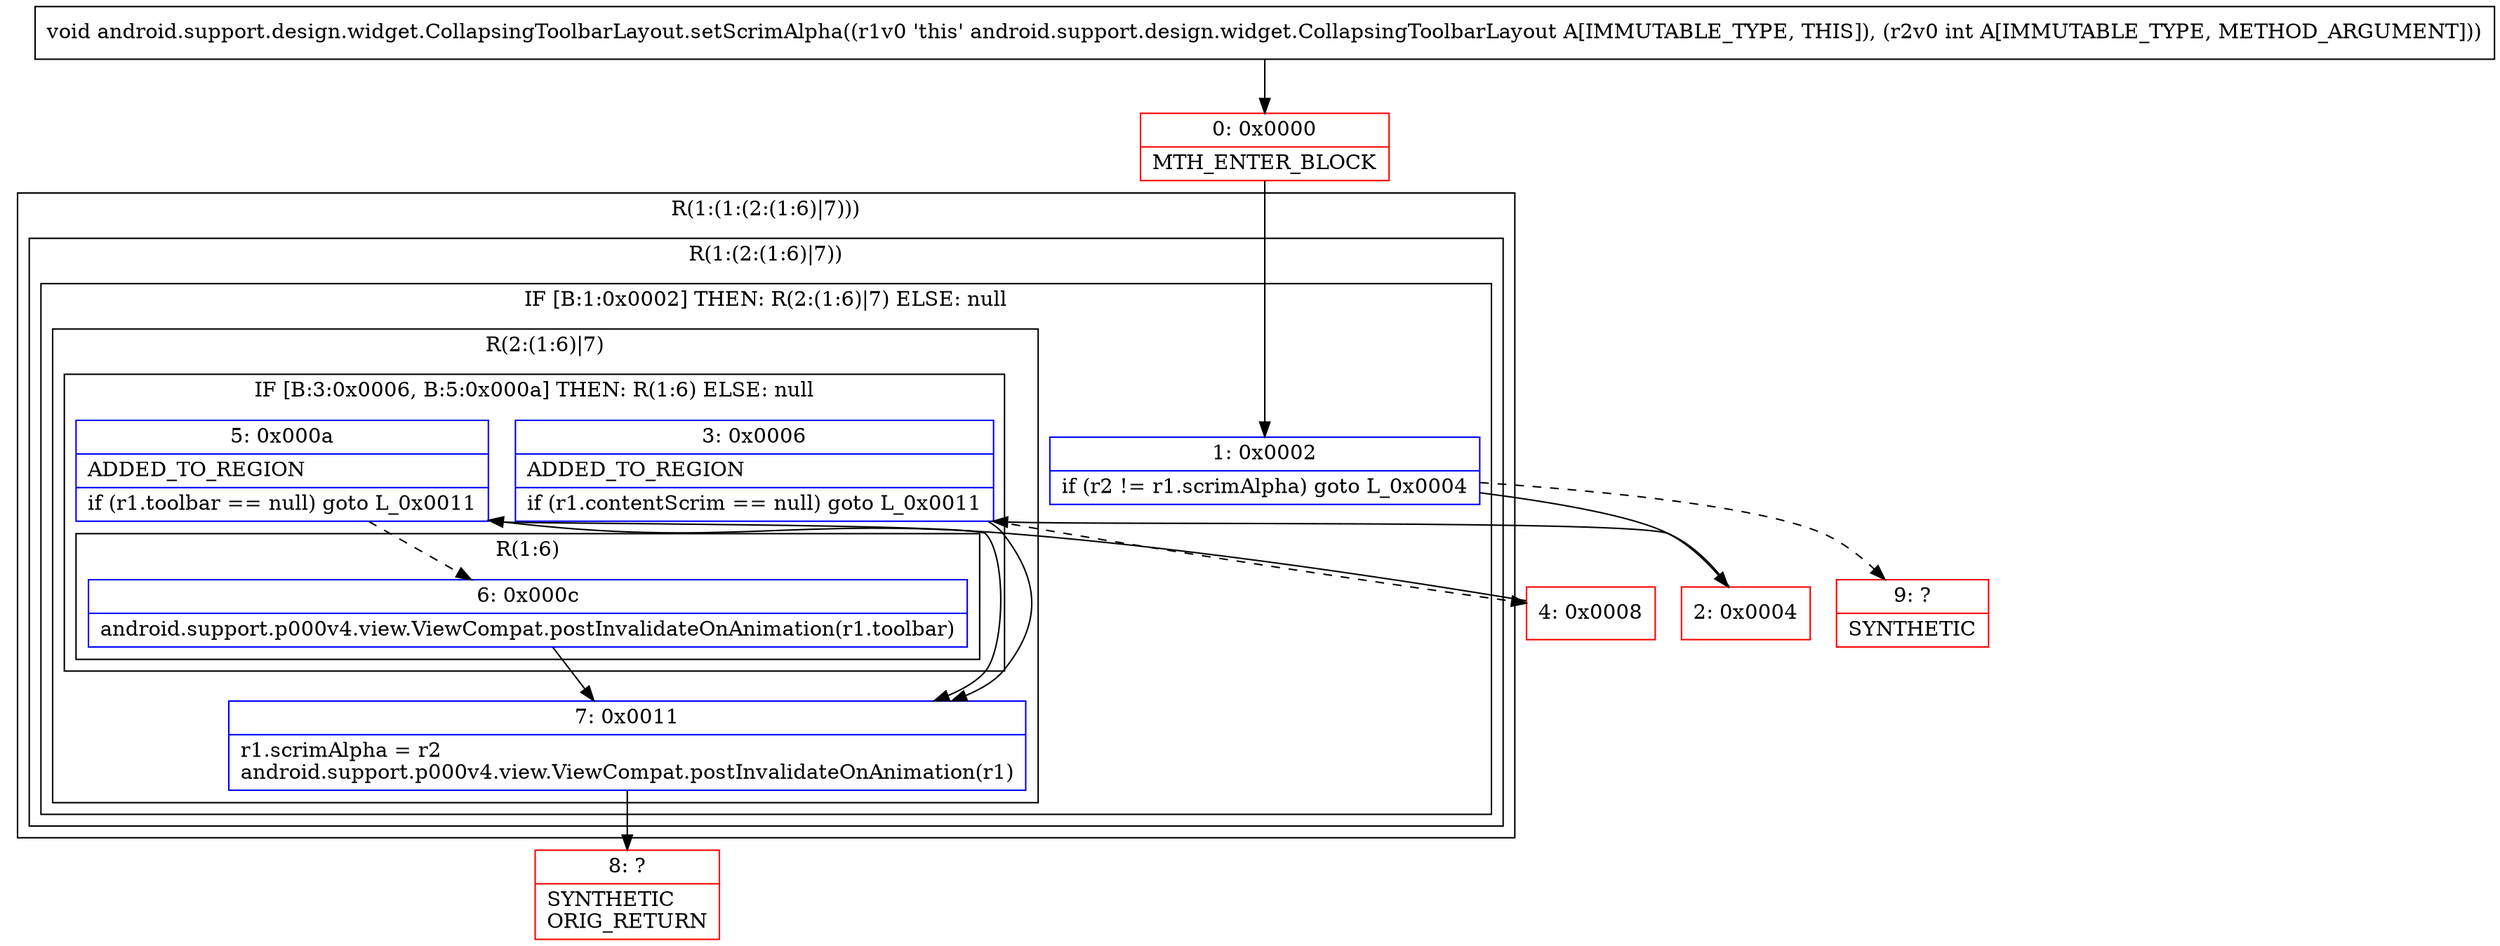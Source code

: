 digraph "CFG forandroid.support.design.widget.CollapsingToolbarLayout.setScrimAlpha(I)V" {
subgraph cluster_Region_999415924 {
label = "R(1:(1:(2:(1:6)|7)))";
node [shape=record,color=blue];
subgraph cluster_Region_1985418225 {
label = "R(1:(2:(1:6)|7))";
node [shape=record,color=blue];
subgraph cluster_IfRegion_1885562819 {
label = "IF [B:1:0x0002] THEN: R(2:(1:6)|7) ELSE: null";
node [shape=record,color=blue];
Node_1 [shape=record,label="{1\:\ 0x0002|if (r2 != r1.scrimAlpha) goto L_0x0004\l}"];
subgraph cluster_Region_1286469764 {
label = "R(2:(1:6)|7)";
node [shape=record,color=blue];
subgraph cluster_IfRegion_2022388517 {
label = "IF [B:3:0x0006, B:5:0x000a] THEN: R(1:6) ELSE: null";
node [shape=record,color=blue];
Node_3 [shape=record,label="{3\:\ 0x0006|ADDED_TO_REGION\l|if (r1.contentScrim == null) goto L_0x0011\l}"];
Node_5 [shape=record,label="{5\:\ 0x000a|ADDED_TO_REGION\l|if (r1.toolbar == null) goto L_0x0011\l}"];
subgraph cluster_Region_906850142 {
label = "R(1:6)";
node [shape=record,color=blue];
Node_6 [shape=record,label="{6\:\ 0x000c|android.support.p000v4.view.ViewCompat.postInvalidateOnAnimation(r1.toolbar)\l}"];
}
}
Node_7 [shape=record,label="{7\:\ 0x0011|r1.scrimAlpha = r2\landroid.support.p000v4.view.ViewCompat.postInvalidateOnAnimation(r1)\l}"];
}
}
}
}
Node_0 [shape=record,color=red,label="{0\:\ 0x0000|MTH_ENTER_BLOCK\l}"];
Node_2 [shape=record,color=red,label="{2\:\ 0x0004}"];
Node_4 [shape=record,color=red,label="{4\:\ 0x0008}"];
Node_8 [shape=record,color=red,label="{8\:\ ?|SYNTHETIC\lORIG_RETURN\l}"];
Node_9 [shape=record,color=red,label="{9\:\ ?|SYNTHETIC\l}"];
MethodNode[shape=record,label="{void android.support.design.widget.CollapsingToolbarLayout.setScrimAlpha((r1v0 'this' android.support.design.widget.CollapsingToolbarLayout A[IMMUTABLE_TYPE, THIS]), (r2v0 int A[IMMUTABLE_TYPE, METHOD_ARGUMENT])) }"];
MethodNode -> Node_0;
Node_1 -> Node_2;
Node_1 -> Node_9[style=dashed];
Node_3 -> Node_4[style=dashed];
Node_3 -> Node_7;
Node_5 -> Node_6[style=dashed];
Node_5 -> Node_7;
Node_6 -> Node_7;
Node_7 -> Node_8;
Node_0 -> Node_1;
Node_2 -> Node_3;
Node_4 -> Node_5;
}

